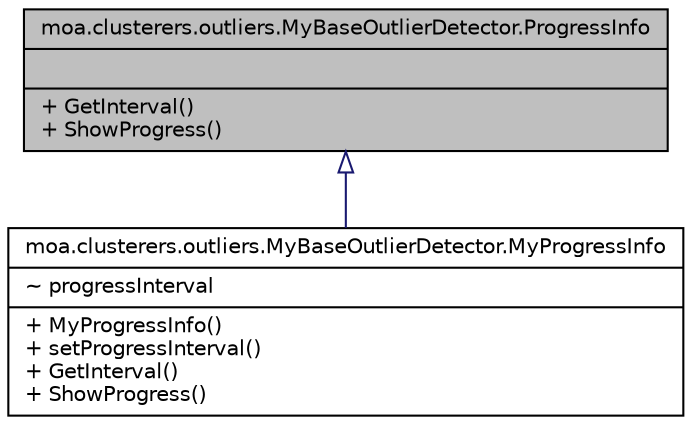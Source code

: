 digraph G
{
  edge [fontname="Helvetica",fontsize="10",labelfontname="Helvetica",labelfontsize="10"];
  node [fontname="Helvetica",fontsize="10",shape=record];
  Node1 [label="{moa.clusterers.outliers.MyBaseOutlierDetector.ProgressInfo\n||+ GetInterval()\l+ ShowProgress()\l}",height=0.2,width=0.4,color="black", fillcolor="grey75", style="filled" fontcolor="black"];
  Node1 -> Node2 [dir=back,color="midnightblue",fontsize="10",style="solid",arrowtail="empty",fontname="Helvetica"];
  Node2 [label="{moa.clusterers.outliers.MyBaseOutlierDetector.MyProgressInfo\n|~ progressInterval\l|+ MyProgressInfo()\l+ setProgressInterval()\l+ GetInterval()\l+ ShowProgress()\l}",height=0.2,width=0.4,color="black", fillcolor="white", style="filled",URL="$classmoa_1_1clusterers_1_1outliers_1_1MyBaseOutlierDetector_1_1MyProgressInfo.html"];
}
